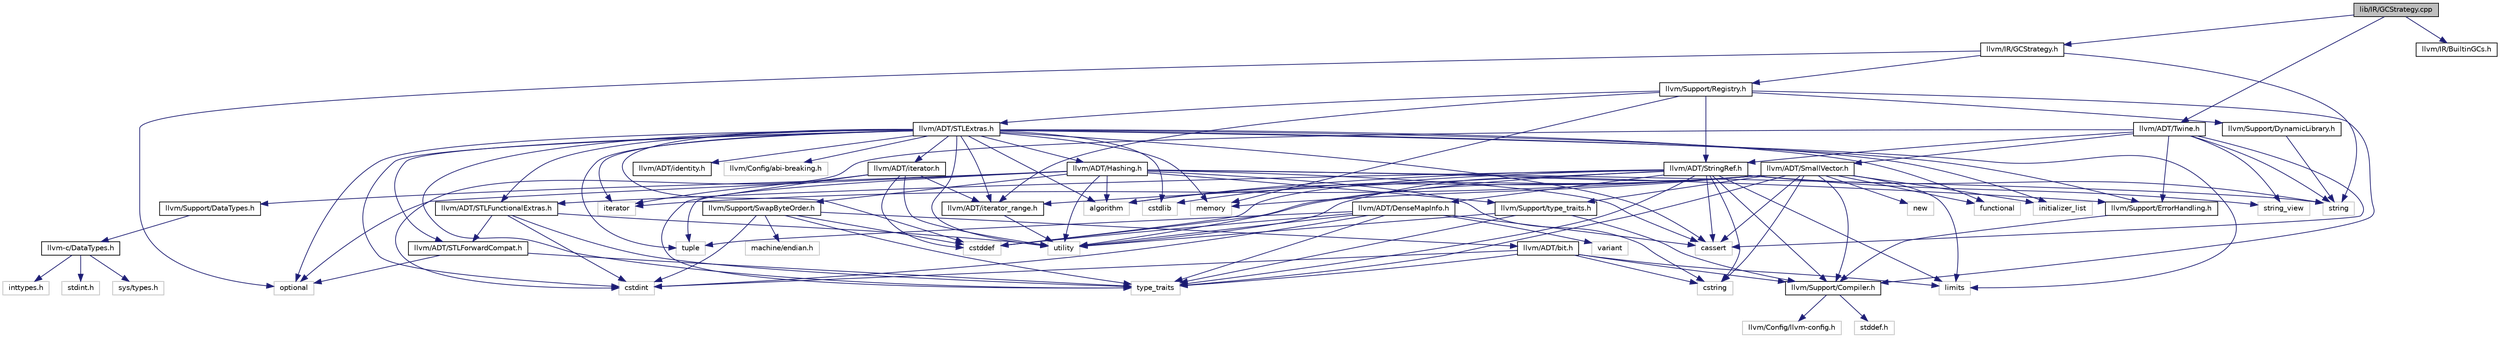 digraph "lib/IR/GCStrategy.cpp"
{
 // LATEX_PDF_SIZE
  bgcolor="transparent";
  edge [fontname="Helvetica",fontsize="10",labelfontname="Helvetica",labelfontsize="10"];
  node [fontname="Helvetica",fontsize="10",shape=record];
  Node1 [label="lib/IR/GCStrategy.cpp",height=0.2,width=0.4,color="black", fillcolor="grey75", style="filled", fontcolor="black",tooltip=" "];
  Node1 -> Node2 [color="midnightblue",fontsize="10",style="solid",fontname="Helvetica"];
  Node2 [label="llvm/IR/GCStrategy.h",height=0.2,width=0.4,color="black",URL="$GCStrategy_8h.html",tooltip=" "];
  Node2 -> Node3 [color="midnightblue",fontsize="10",style="solid",fontname="Helvetica"];
  Node3 [label="llvm/Support/Registry.h",height=0.2,width=0.4,color="black",URL="$Registry_8h.html",tooltip=" "];
  Node3 -> Node4 [color="midnightblue",fontsize="10",style="solid",fontname="Helvetica"];
  Node4 [label="llvm/ADT/STLExtras.h",height=0.2,width=0.4,color="black",URL="$STLExtras_8h.html",tooltip=" "];
  Node4 -> Node5 [color="midnightblue",fontsize="10",style="solid",fontname="Helvetica"];
  Node5 [label="llvm/ADT/Hashing.h",height=0.2,width=0.4,color="black",URL="$Hashing_8h.html",tooltip=" "];
  Node5 -> Node6 [color="midnightblue",fontsize="10",style="solid",fontname="Helvetica"];
  Node6 [label="llvm/Support/DataTypes.h",height=0.2,width=0.4,color="black",URL="$Support_2DataTypes_8h.html",tooltip=" "];
  Node6 -> Node7 [color="midnightblue",fontsize="10",style="solid",fontname="Helvetica"];
  Node7 [label="llvm-c/DataTypes.h",height=0.2,width=0.4,color="black",URL="$c_2DataTypes_8h.html",tooltip=" "];
  Node7 -> Node8 [color="midnightblue",fontsize="10",style="solid",fontname="Helvetica"];
  Node8 [label="inttypes.h",height=0.2,width=0.4,color="grey75",tooltip=" "];
  Node7 -> Node9 [color="midnightblue",fontsize="10",style="solid",fontname="Helvetica"];
  Node9 [label="stdint.h",height=0.2,width=0.4,color="grey75",tooltip=" "];
  Node7 -> Node10 [color="midnightblue",fontsize="10",style="solid",fontname="Helvetica"];
  Node10 [label="sys/types.h",height=0.2,width=0.4,color="grey75",tooltip=" "];
  Node5 -> Node11 [color="midnightblue",fontsize="10",style="solid",fontname="Helvetica"];
  Node11 [label="llvm/Support/ErrorHandling.h",height=0.2,width=0.4,color="black",URL="$Support_2ErrorHandling_8h.html",tooltip=" "];
  Node11 -> Node12 [color="midnightblue",fontsize="10",style="solid",fontname="Helvetica"];
  Node12 [label="llvm/Support/Compiler.h",height=0.2,width=0.4,color="black",URL="$Compiler_8h.html",tooltip=" "];
  Node12 -> Node13 [color="midnightblue",fontsize="10",style="solid",fontname="Helvetica"];
  Node13 [label="llvm/Config/llvm-config.h",height=0.2,width=0.4,color="grey75",tooltip=" "];
  Node12 -> Node14 [color="midnightblue",fontsize="10",style="solid",fontname="Helvetica"];
  Node14 [label="stddef.h",height=0.2,width=0.4,color="grey75",tooltip=" "];
  Node5 -> Node15 [color="midnightblue",fontsize="10",style="solid",fontname="Helvetica"];
  Node15 [label="llvm/Support/SwapByteOrder.h",height=0.2,width=0.4,color="black",URL="$SwapByteOrder_8h.html",tooltip=" "];
  Node15 -> Node16 [color="midnightblue",fontsize="10",style="solid",fontname="Helvetica"];
  Node16 [label="llvm/ADT/bit.h",height=0.2,width=0.4,color="black",URL="$bit_8h.html",tooltip=" "];
  Node16 -> Node12 [color="midnightblue",fontsize="10",style="solid",fontname="Helvetica"];
  Node16 -> Node17 [color="midnightblue",fontsize="10",style="solid",fontname="Helvetica"];
  Node17 [label="cstdint",height=0.2,width=0.4,color="grey75",tooltip=" "];
  Node16 -> Node18 [color="midnightblue",fontsize="10",style="solid",fontname="Helvetica"];
  Node18 [label="limits",height=0.2,width=0.4,color="grey75",tooltip=" "];
  Node16 -> Node19 [color="midnightblue",fontsize="10",style="solid",fontname="Helvetica"];
  Node19 [label="type_traits",height=0.2,width=0.4,color="grey75",tooltip=" "];
  Node16 -> Node20 [color="midnightblue",fontsize="10",style="solid",fontname="Helvetica"];
  Node20 [label="cstring",height=0.2,width=0.4,color="grey75",tooltip=" "];
  Node15 -> Node21 [color="midnightblue",fontsize="10",style="solid",fontname="Helvetica"];
  Node21 [label="cstddef",height=0.2,width=0.4,color="grey75",tooltip=" "];
  Node15 -> Node17 [color="midnightblue",fontsize="10",style="solid",fontname="Helvetica"];
  Node15 -> Node19 [color="midnightblue",fontsize="10",style="solid",fontname="Helvetica"];
  Node15 -> Node22 [color="midnightblue",fontsize="10",style="solid",fontname="Helvetica"];
  Node22 [label="machine/endian.h",height=0.2,width=0.4,color="grey75",tooltip=" "];
  Node5 -> Node23 [color="midnightblue",fontsize="10",style="solid",fontname="Helvetica"];
  Node23 [label="llvm/Support/type_traits.h",height=0.2,width=0.4,color="black",URL="$type__traits_8h.html",tooltip=" "];
  Node23 -> Node12 [color="midnightblue",fontsize="10",style="solid",fontname="Helvetica"];
  Node23 -> Node19 [color="midnightblue",fontsize="10",style="solid",fontname="Helvetica"];
  Node23 -> Node24 [color="midnightblue",fontsize="10",style="solid",fontname="Helvetica"];
  Node24 [label="utility",height=0.2,width=0.4,color="grey75",tooltip=" "];
  Node5 -> Node25 [color="midnightblue",fontsize="10",style="solid",fontname="Helvetica"];
  Node25 [label="algorithm",height=0.2,width=0.4,color="grey75",tooltip=" "];
  Node5 -> Node26 [color="midnightblue",fontsize="10",style="solid",fontname="Helvetica"];
  Node26 [label="cassert",height=0.2,width=0.4,color="grey75",tooltip=" "];
  Node5 -> Node20 [color="midnightblue",fontsize="10",style="solid",fontname="Helvetica"];
  Node5 -> Node27 [color="midnightblue",fontsize="10",style="solid",fontname="Helvetica"];
  Node27 [label="optional",height=0.2,width=0.4,color="grey75",tooltip=" "];
  Node5 -> Node28 [color="midnightblue",fontsize="10",style="solid",fontname="Helvetica"];
  Node28 [label="string",height=0.2,width=0.4,color="grey75",tooltip=" "];
  Node5 -> Node29 [color="midnightblue",fontsize="10",style="solid",fontname="Helvetica"];
  Node29 [label="tuple",height=0.2,width=0.4,color="grey75",tooltip=" "];
  Node5 -> Node24 [color="midnightblue",fontsize="10",style="solid",fontname="Helvetica"];
  Node4 -> Node30 [color="midnightblue",fontsize="10",style="solid",fontname="Helvetica"];
  Node30 [label="llvm/ADT/STLForwardCompat.h",height=0.2,width=0.4,color="black",URL="$STLForwardCompat_8h.html",tooltip=" "];
  Node30 -> Node27 [color="midnightblue",fontsize="10",style="solid",fontname="Helvetica"];
  Node30 -> Node19 [color="midnightblue",fontsize="10",style="solid",fontname="Helvetica"];
  Node4 -> Node31 [color="midnightblue",fontsize="10",style="solid",fontname="Helvetica"];
  Node31 [label="llvm/ADT/STLFunctionalExtras.h",height=0.2,width=0.4,color="black",URL="$STLFunctionalExtras_8h.html",tooltip=" "];
  Node31 -> Node30 [color="midnightblue",fontsize="10",style="solid",fontname="Helvetica"];
  Node31 -> Node17 [color="midnightblue",fontsize="10",style="solid",fontname="Helvetica"];
  Node31 -> Node19 [color="midnightblue",fontsize="10",style="solid",fontname="Helvetica"];
  Node31 -> Node24 [color="midnightblue",fontsize="10",style="solid",fontname="Helvetica"];
  Node4 -> Node32 [color="midnightblue",fontsize="10",style="solid",fontname="Helvetica"];
  Node32 [label="llvm/ADT/identity.h",height=0.2,width=0.4,color="black",URL="$identity_8h.html",tooltip=" "];
  Node4 -> Node33 [color="midnightblue",fontsize="10",style="solid",fontname="Helvetica"];
  Node33 [label="llvm/ADT/iterator.h",height=0.2,width=0.4,color="black",URL="$iterator_8h.html",tooltip=" "];
  Node33 -> Node34 [color="midnightblue",fontsize="10",style="solid",fontname="Helvetica"];
  Node34 [label="llvm/ADT/iterator_range.h",height=0.2,width=0.4,color="black",URL="$iterator__range_8h.html",tooltip=" "];
  Node34 -> Node24 [color="midnightblue",fontsize="10",style="solid",fontname="Helvetica"];
  Node33 -> Node21 [color="midnightblue",fontsize="10",style="solid",fontname="Helvetica"];
  Node33 -> Node35 [color="midnightblue",fontsize="10",style="solid",fontname="Helvetica"];
  Node35 [label="iterator",height=0.2,width=0.4,color="grey75",tooltip=" "];
  Node33 -> Node19 [color="midnightblue",fontsize="10",style="solid",fontname="Helvetica"];
  Node33 -> Node24 [color="midnightblue",fontsize="10",style="solid",fontname="Helvetica"];
  Node4 -> Node34 [color="midnightblue",fontsize="10",style="solid",fontname="Helvetica"];
  Node4 -> Node36 [color="midnightblue",fontsize="10",style="solid",fontname="Helvetica"];
  Node36 [label="llvm/Config/abi-breaking.h",height=0.2,width=0.4,color="grey75",tooltip=" "];
  Node4 -> Node11 [color="midnightblue",fontsize="10",style="solid",fontname="Helvetica"];
  Node4 -> Node25 [color="midnightblue",fontsize="10",style="solid",fontname="Helvetica"];
  Node4 -> Node26 [color="midnightblue",fontsize="10",style="solid",fontname="Helvetica"];
  Node4 -> Node21 [color="midnightblue",fontsize="10",style="solid",fontname="Helvetica"];
  Node4 -> Node17 [color="midnightblue",fontsize="10",style="solid",fontname="Helvetica"];
  Node4 -> Node37 [color="midnightblue",fontsize="10",style="solid",fontname="Helvetica"];
  Node37 [label="cstdlib",height=0.2,width=0.4,color="grey75",tooltip=" "];
  Node4 -> Node38 [color="midnightblue",fontsize="10",style="solid",fontname="Helvetica"];
  Node38 [label="functional",height=0.2,width=0.4,color="grey75",tooltip=" "];
  Node4 -> Node39 [color="midnightblue",fontsize="10",style="solid",fontname="Helvetica"];
  Node39 [label="initializer_list",height=0.2,width=0.4,color="grey75",tooltip=" "];
  Node4 -> Node35 [color="midnightblue",fontsize="10",style="solid",fontname="Helvetica"];
  Node4 -> Node18 [color="midnightblue",fontsize="10",style="solid",fontname="Helvetica"];
  Node4 -> Node40 [color="midnightblue",fontsize="10",style="solid",fontname="Helvetica"];
  Node40 [label="memory",height=0.2,width=0.4,color="grey75",tooltip=" "];
  Node4 -> Node27 [color="midnightblue",fontsize="10",style="solid",fontname="Helvetica"];
  Node4 -> Node29 [color="midnightblue",fontsize="10",style="solid",fontname="Helvetica"];
  Node4 -> Node19 [color="midnightblue",fontsize="10",style="solid",fontname="Helvetica"];
  Node4 -> Node24 [color="midnightblue",fontsize="10",style="solid",fontname="Helvetica"];
  Node3 -> Node41 [color="midnightblue",fontsize="10",style="solid",fontname="Helvetica"];
  Node41 [label="llvm/ADT/StringRef.h",height=0.2,width=0.4,color="black",URL="$StringRef_8h.html",tooltip=" "];
  Node41 -> Node42 [color="midnightblue",fontsize="10",style="solid",fontname="Helvetica"];
  Node42 [label="llvm/ADT/DenseMapInfo.h",height=0.2,width=0.4,color="black",URL="$DenseMapInfo_8h.html",tooltip=" "];
  Node42 -> Node26 [color="midnightblue",fontsize="10",style="solid",fontname="Helvetica"];
  Node42 -> Node21 [color="midnightblue",fontsize="10",style="solid",fontname="Helvetica"];
  Node42 -> Node17 [color="midnightblue",fontsize="10",style="solid",fontname="Helvetica"];
  Node42 -> Node29 [color="midnightblue",fontsize="10",style="solid",fontname="Helvetica"];
  Node42 -> Node19 [color="midnightblue",fontsize="10",style="solid",fontname="Helvetica"];
  Node42 -> Node24 [color="midnightblue",fontsize="10",style="solid",fontname="Helvetica"];
  Node42 -> Node43 [color="midnightblue",fontsize="10",style="solid",fontname="Helvetica"];
  Node43 [label="variant",height=0.2,width=0.4,color="grey75",tooltip=" "];
  Node41 -> Node31 [color="midnightblue",fontsize="10",style="solid",fontname="Helvetica"];
  Node41 -> Node34 [color="midnightblue",fontsize="10",style="solid",fontname="Helvetica"];
  Node41 -> Node12 [color="midnightblue",fontsize="10",style="solid",fontname="Helvetica"];
  Node41 -> Node25 [color="midnightblue",fontsize="10",style="solid",fontname="Helvetica"];
  Node41 -> Node26 [color="midnightblue",fontsize="10",style="solid",fontname="Helvetica"];
  Node41 -> Node21 [color="midnightblue",fontsize="10",style="solid",fontname="Helvetica"];
  Node41 -> Node20 [color="midnightblue",fontsize="10",style="solid",fontname="Helvetica"];
  Node41 -> Node18 [color="midnightblue",fontsize="10",style="solid",fontname="Helvetica"];
  Node41 -> Node28 [color="midnightblue",fontsize="10",style="solid",fontname="Helvetica"];
  Node41 -> Node44 [color="midnightblue",fontsize="10",style="solid",fontname="Helvetica"];
  Node44 [label="string_view",height=0.2,width=0.4,color="grey75",tooltip=" "];
  Node41 -> Node19 [color="midnightblue",fontsize="10",style="solid",fontname="Helvetica"];
  Node41 -> Node24 [color="midnightblue",fontsize="10",style="solid",fontname="Helvetica"];
  Node3 -> Node34 [color="midnightblue",fontsize="10",style="solid",fontname="Helvetica"];
  Node3 -> Node12 [color="midnightblue",fontsize="10",style="solid",fontname="Helvetica"];
  Node3 -> Node45 [color="midnightblue",fontsize="10",style="solid",fontname="Helvetica"];
  Node45 [label="llvm/Support/DynamicLibrary.h",height=0.2,width=0.4,color="black",URL="$DynamicLibrary_8h.html",tooltip=" "];
  Node45 -> Node28 [color="midnightblue",fontsize="10",style="solid",fontname="Helvetica"];
  Node3 -> Node40 [color="midnightblue",fontsize="10",style="solid",fontname="Helvetica"];
  Node2 -> Node27 [color="midnightblue",fontsize="10",style="solid",fontname="Helvetica"];
  Node2 -> Node28 [color="midnightblue",fontsize="10",style="solid",fontname="Helvetica"];
  Node1 -> Node46 [color="midnightblue",fontsize="10",style="solid",fontname="Helvetica"];
  Node46 [label="llvm/ADT/Twine.h",height=0.2,width=0.4,color="black",URL="$Twine_8h.html",tooltip=" "];
  Node46 -> Node47 [color="midnightblue",fontsize="10",style="solid",fontname="Helvetica"];
  Node47 [label="llvm/ADT/SmallVector.h",height=0.2,width=0.4,color="black",URL="$SmallVector_8h.html",tooltip=" "];
  Node47 -> Node12 [color="midnightblue",fontsize="10",style="solid",fontname="Helvetica"];
  Node47 -> Node23 [color="midnightblue",fontsize="10",style="solid",fontname="Helvetica"];
  Node47 -> Node25 [color="midnightblue",fontsize="10",style="solid",fontname="Helvetica"];
  Node47 -> Node26 [color="midnightblue",fontsize="10",style="solid",fontname="Helvetica"];
  Node47 -> Node21 [color="midnightblue",fontsize="10",style="solid",fontname="Helvetica"];
  Node47 -> Node37 [color="midnightblue",fontsize="10",style="solid",fontname="Helvetica"];
  Node47 -> Node20 [color="midnightblue",fontsize="10",style="solid",fontname="Helvetica"];
  Node47 -> Node38 [color="midnightblue",fontsize="10",style="solid",fontname="Helvetica"];
  Node47 -> Node39 [color="midnightblue",fontsize="10",style="solid",fontname="Helvetica"];
  Node47 -> Node35 [color="midnightblue",fontsize="10",style="solid",fontname="Helvetica"];
  Node47 -> Node18 [color="midnightblue",fontsize="10",style="solid",fontname="Helvetica"];
  Node47 -> Node40 [color="midnightblue",fontsize="10",style="solid",fontname="Helvetica"];
  Node47 -> Node48 [color="midnightblue",fontsize="10",style="solid",fontname="Helvetica"];
  Node48 [label="new",height=0.2,width=0.4,color="grey75",tooltip=" "];
  Node47 -> Node19 [color="midnightblue",fontsize="10",style="solid",fontname="Helvetica"];
  Node47 -> Node24 [color="midnightblue",fontsize="10",style="solid",fontname="Helvetica"];
  Node46 -> Node41 [color="midnightblue",fontsize="10",style="solid",fontname="Helvetica"];
  Node46 -> Node11 [color="midnightblue",fontsize="10",style="solid",fontname="Helvetica"];
  Node46 -> Node26 [color="midnightblue",fontsize="10",style="solid",fontname="Helvetica"];
  Node46 -> Node17 [color="midnightblue",fontsize="10",style="solid",fontname="Helvetica"];
  Node46 -> Node28 [color="midnightblue",fontsize="10",style="solid",fontname="Helvetica"];
  Node46 -> Node44 [color="midnightblue",fontsize="10",style="solid",fontname="Helvetica"];
  Node1 -> Node49 [color="midnightblue",fontsize="10",style="solid",fontname="Helvetica"];
  Node49 [label="llvm/IR/BuiltinGCs.h",height=0.2,width=0.4,color="black",URL="$BuiltinGCs_8h.html",tooltip=" "];
}
